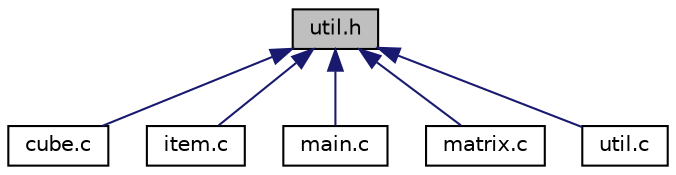 digraph "util.h"
{
  edge [fontname="Helvetica",fontsize="10",labelfontname="Helvetica",labelfontsize="10"];
  node [fontname="Helvetica",fontsize="10",shape=record];
  Node4 [label="util.h",height=0.2,width=0.4,color="black", fillcolor="grey75", style="filled", fontcolor="black"];
  Node4 -> Node5 [dir="back",color="midnightblue",fontsize="10",style="solid"];
  Node5 [label="cube.c",height=0.2,width=0.4,color="black", fillcolor="white", style="filled",URL="$cube_8c.html"];
  Node4 -> Node6 [dir="back",color="midnightblue",fontsize="10",style="solid"];
  Node6 [label="item.c",height=0.2,width=0.4,color="black", fillcolor="white", style="filled",URL="$item_8c.html"];
  Node4 -> Node7 [dir="back",color="midnightblue",fontsize="10",style="solid"];
  Node7 [label="main.c",height=0.2,width=0.4,color="black", fillcolor="white", style="filled",URL="$main_8c.html"];
  Node4 -> Node8 [dir="back",color="midnightblue",fontsize="10",style="solid"];
  Node8 [label="matrix.c",height=0.2,width=0.4,color="black", fillcolor="white", style="filled",URL="$matrix_8c.html"];
  Node4 -> Node9 [dir="back",color="midnightblue",fontsize="10",style="solid"];
  Node9 [label="util.c",height=0.2,width=0.4,color="black", fillcolor="white", style="filled",URL="$util_8c.html"];
}

